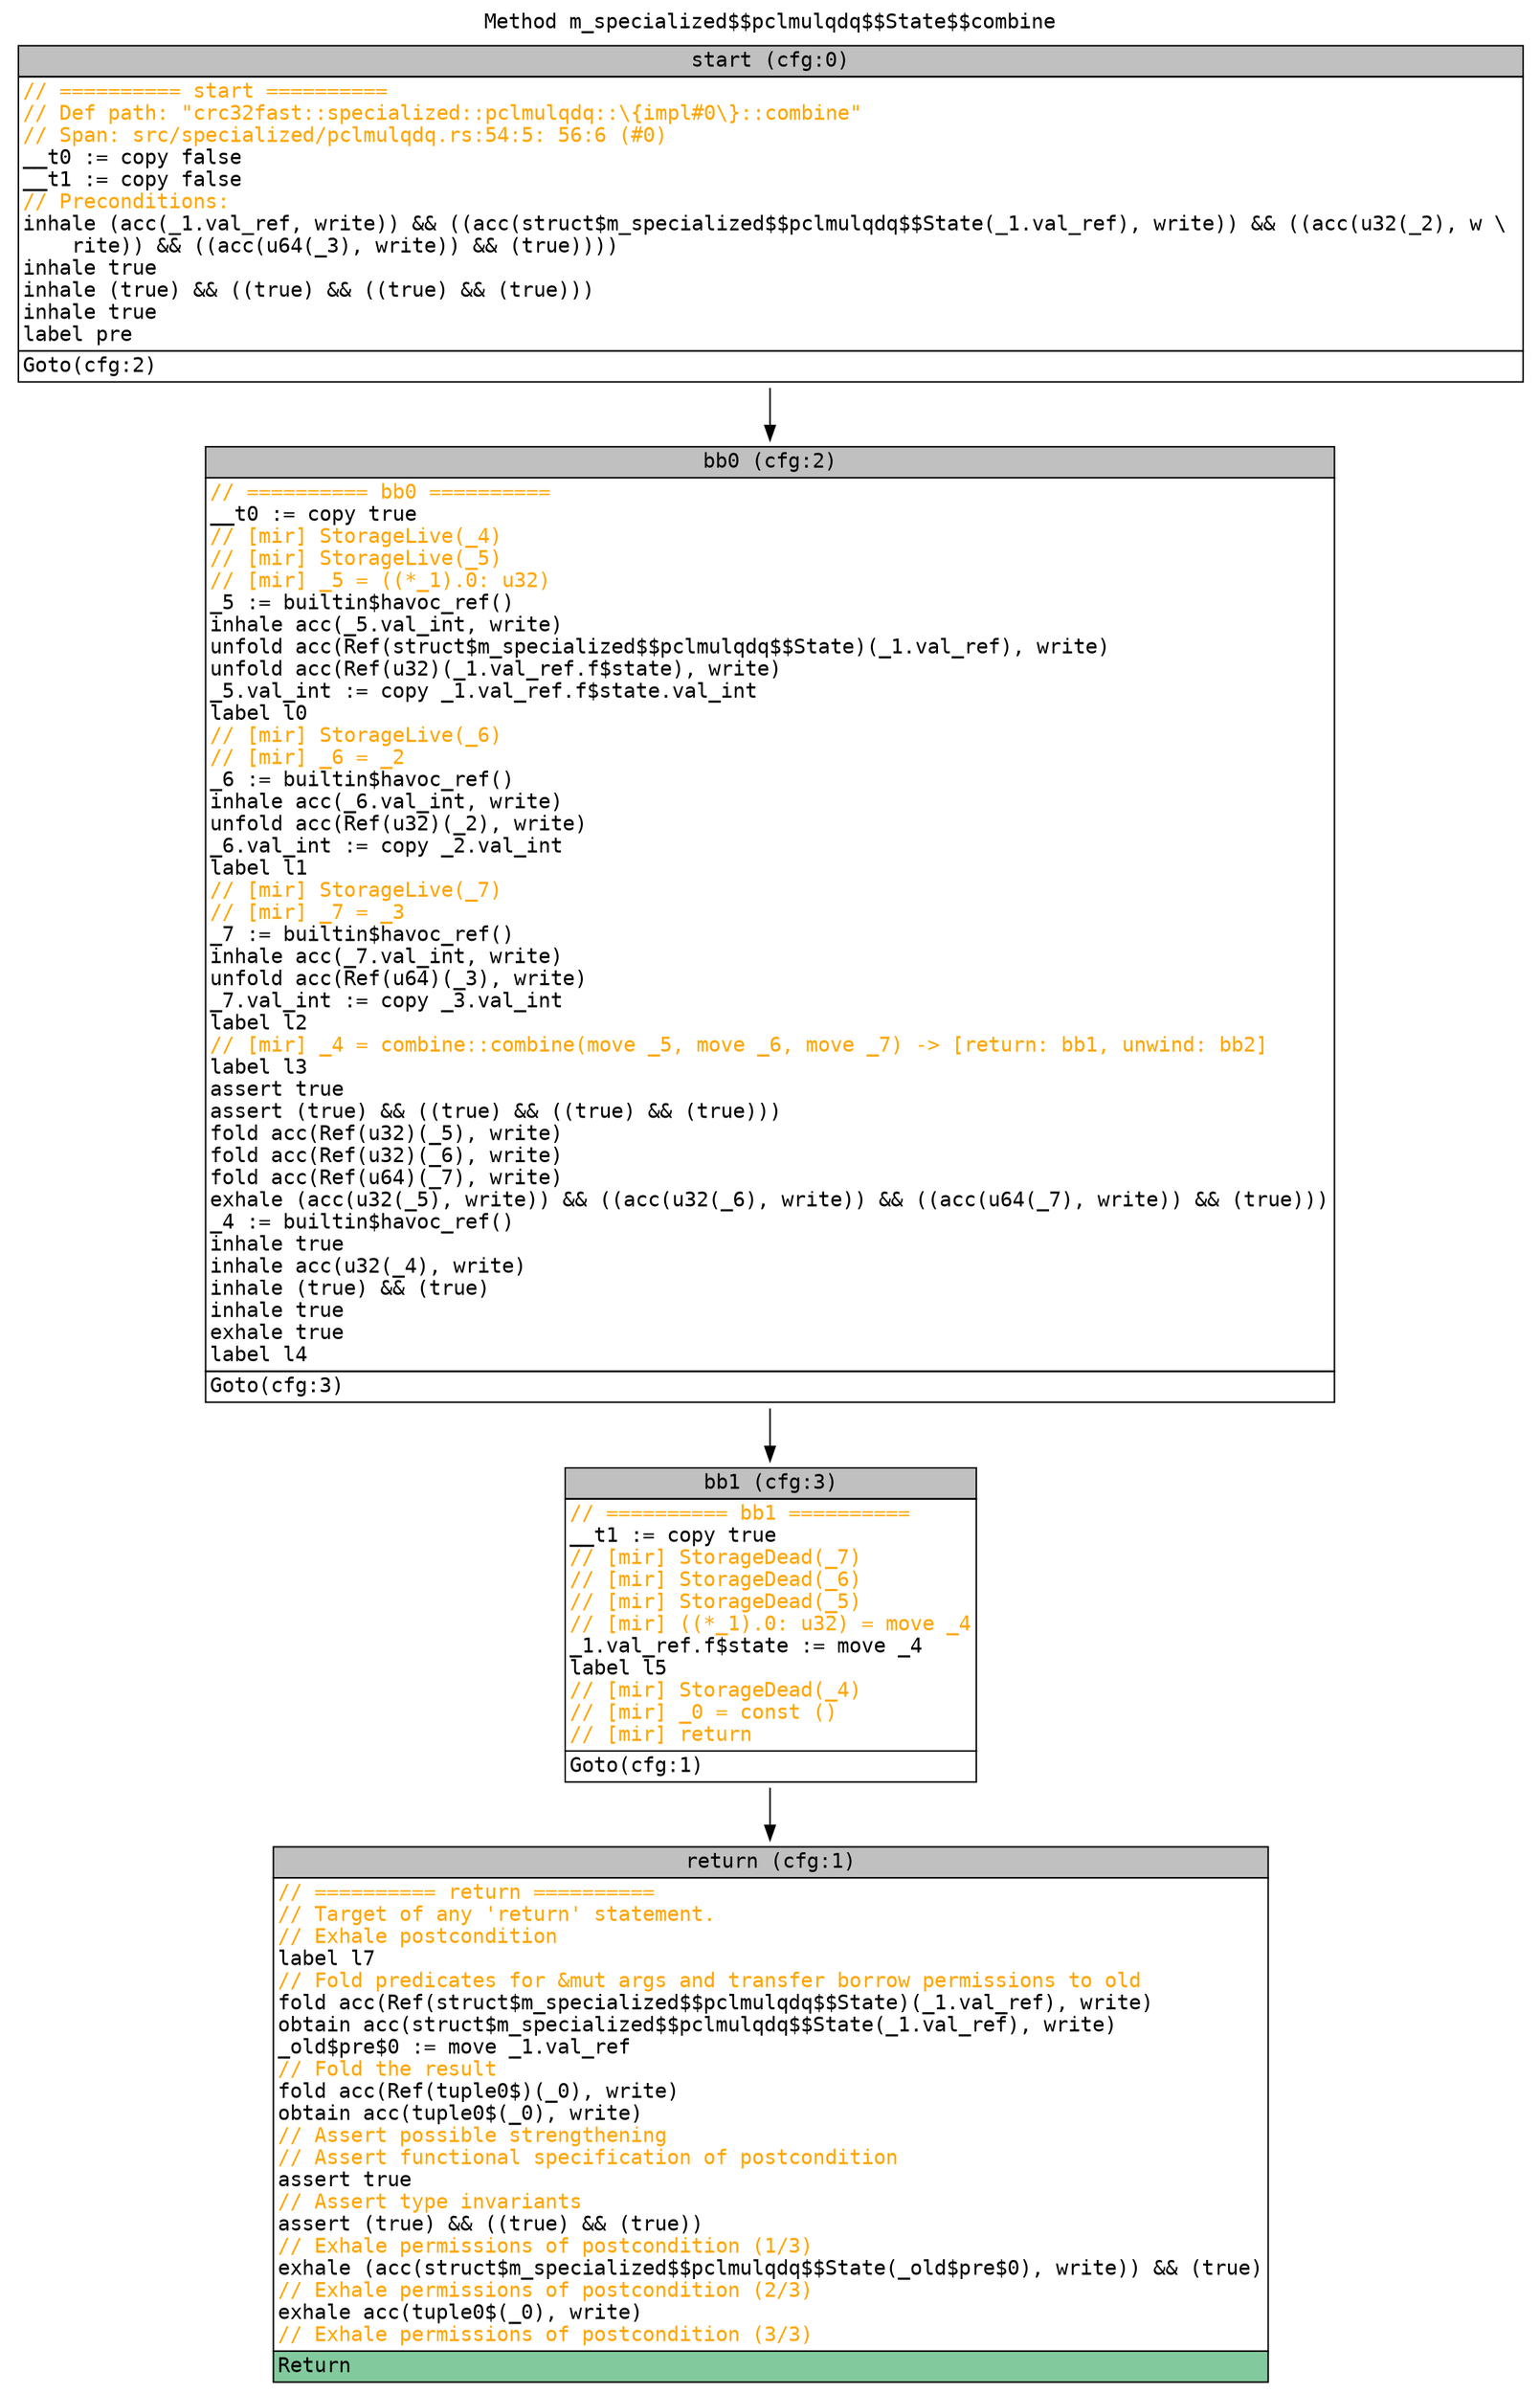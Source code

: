 digraph CFG {
graph [fontname=monospace];
node [fontname=monospace];
edge [fontname=monospace];
labelloc="t";
label="Method m_specialized$$pclmulqdq$$State$$combine";
"block_start" [shape=none,label=<<table border="0" cellborder="1" cellspacing="0"><tr><td bgcolor="gray" align="center">start (cfg:0)</td></tr><tr><td align="left" balign="left"><font color="orange">// ========== start ==========</font><br/><font color="orange">// Def path: "crc32fast::specialized::pclmulqdq::\{impl#0\}::combine"</font><br/><font color="orange">// Span: src/specialized/pclmulqdq.rs:54:5: 56:6 (#0)</font><br/>__t0 := copy false<br/>__t1 := copy false<br/><font color="orange">// Preconditions:</font><br/>inhale (acc(_1.val_ref, write)) &amp;&amp; ((acc(struct$m_specialized$$pclmulqdq$$State(_1.val_ref), write)) &amp;&amp; ((acc(u32(_2), w \ <br/>    rite)) &amp;&amp; ((acc(u64(_3), write)) &amp;&amp; (true))))<br/>inhale true<br/>inhale (true) &amp;&amp; ((true) &amp;&amp; ((true) &amp;&amp; (true)))<br/>inhale true<br/>label pre</td></tr><tr><td align="left">Goto(cfg:2)<br/></td></tr></table>>];
"block_return" [shape=none,label=<<table border="0" cellborder="1" cellspacing="0"><tr><td bgcolor="gray" align="center">return (cfg:1)</td></tr><tr><td align="left" balign="left"><font color="orange">// ========== return ==========</font><br/><font color="orange">// Target of any 'return' statement.</font><br/><font color="orange">// Exhale postcondition</font><br/>label l7<br/><font color="orange">// Fold predicates for &amp;mut args and transfer borrow permissions to old</font><br/>fold acc(Ref(struct$m_specialized$$pclmulqdq$$State)(_1.val_ref), write)<br/>obtain acc(struct$m_specialized$$pclmulqdq$$State(_1.val_ref), write)<br/>_old$pre$0 := move _1.val_ref<br/><font color="orange">// Fold the result</font><br/>fold acc(Ref(tuple0$)(_0), write)<br/>obtain acc(tuple0$(_0), write)<br/><font color="orange">// Assert possible strengthening</font><br/><font color="orange">// Assert functional specification of postcondition</font><br/>assert true<br/><font color="orange">// Assert type invariants</font><br/>assert (true) &amp;&amp; ((true) &amp;&amp; (true))<br/><font color="orange">// Exhale permissions of postcondition (1/3)</font><br/>exhale (acc(struct$m_specialized$$pclmulqdq$$State(_old$pre$0), write)) &amp;&amp; (true)<br/><font color="orange">// Exhale permissions of postcondition (2/3)</font><br/>exhale acc(tuple0$(_0), write)<br/><font color="orange">// Exhale permissions of postcondition (3/3)</font></td></tr><tr><td align="left" bgcolor="#82CA9D">Return<br/></td></tr></table>>];
"block_bb0" [shape=none,label=<<table border="0" cellborder="1" cellspacing="0"><tr><td bgcolor="gray" align="center">bb0 (cfg:2)</td></tr><tr><td align="left" balign="left"><font color="orange">// ========== bb0 ==========</font><br/>__t0 := copy true<br/><font color="orange">// [mir] StorageLive(_4)</font><br/><font color="orange">// [mir] StorageLive(_5)</font><br/><font color="orange">// [mir] _5 = ((*_1).0: u32)</font><br/>_5 := builtin$havoc_ref()<br/>inhale acc(_5.val_int, write)<br/>unfold acc(Ref(struct$m_specialized$$pclmulqdq$$State)(_1.val_ref), write)<br/>unfold acc(Ref(u32)(_1.val_ref.f$state), write)<br/>_5.val_int := copy _1.val_ref.f$state.val_int<br/>label l0<br/><font color="orange">// [mir] StorageLive(_6)</font><br/><font color="orange">// [mir] _6 = _2</font><br/>_6 := builtin$havoc_ref()<br/>inhale acc(_6.val_int, write)<br/>unfold acc(Ref(u32)(_2), write)<br/>_6.val_int := copy _2.val_int<br/>label l1<br/><font color="orange">// [mir] StorageLive(_7)</font><br/><font color="orange">// [mir] _7 = _3</font><br/>_7 := builtin$havoc_ref()<br/>inhale acc(_7.val_int, write)<br/>unfold acc(Ref(u64)(_3), write)<br/>_7.val_int := copy _3.val_int<br/>label l2<br/><font color="orange">// [mir] _4 = combine::combine(move _5, move _6, move _7) -&gt; [return: bb1, unwind: bb2]</font><br/>label l3<br/>assert true<br/>assert (true) &amp;&amp; ((true) &amp;&amp; ((true) &amp;&amp; (true)))<br/>fold acc(Ref(u32)(_5), write)<br/>fold acc(Ref(u32)(_6), write)<br/>fold acc(Ref(u64)(_7), write)<br/>exhale (acc(u32(_5), write)) &amp;&amp; ((acc(u32(_6), write)) &amp;&amp; ((acc(u64(_7), write)) &amp;&amp; (true)))<br/>_4 := builtin$havoc_ref()<br/>inhale true<br/>inhale acc(u32(_4), write)<br/>inhale (true) &amp;&amp; (true)<br/>inhale true<br/>exhale true<br/>label l4</td></tr><tr><td align="left">Goto(cfg:3)<br/></td></tr></table>>];
"block_bb1" [shape=none,label=<<table border="0" cellborder="1" cellspacing="0"><tr><td bgcolor="gray" align="center">bb1 (cfg:3)</td></tr><tr><td align="left" balign="left"><font color="orange">// ========== bb1 ==========</font><br/>__t1 := copy true<br/><font color="orange">// [mir] StorageDead(_7)</font><br/><font color="orange">// [mir] StorageDead(_6)</font><br/><font color="orange">// [mir] StorageDead(_5)</font><br/><font color="orange">// [mir] ((*_1).0: u32) = move _4</font><br/>_1.val_ref.f$state := move _4<br/>label l5<br/><font color="orange">// [mir] StorageDead(_4)</font><br/><font color="orange">// [mir] _0 = const ()</font><br/><font color="orange">// [mir] return</font></td></tr><tr><td align="left">Goto(cfg:1)<br/></td></tr></table>>];
"block_start" -> "block_bb0";
"block_bb0" -> "block_bb1";
"block_bb1" -> "block_return";
}
